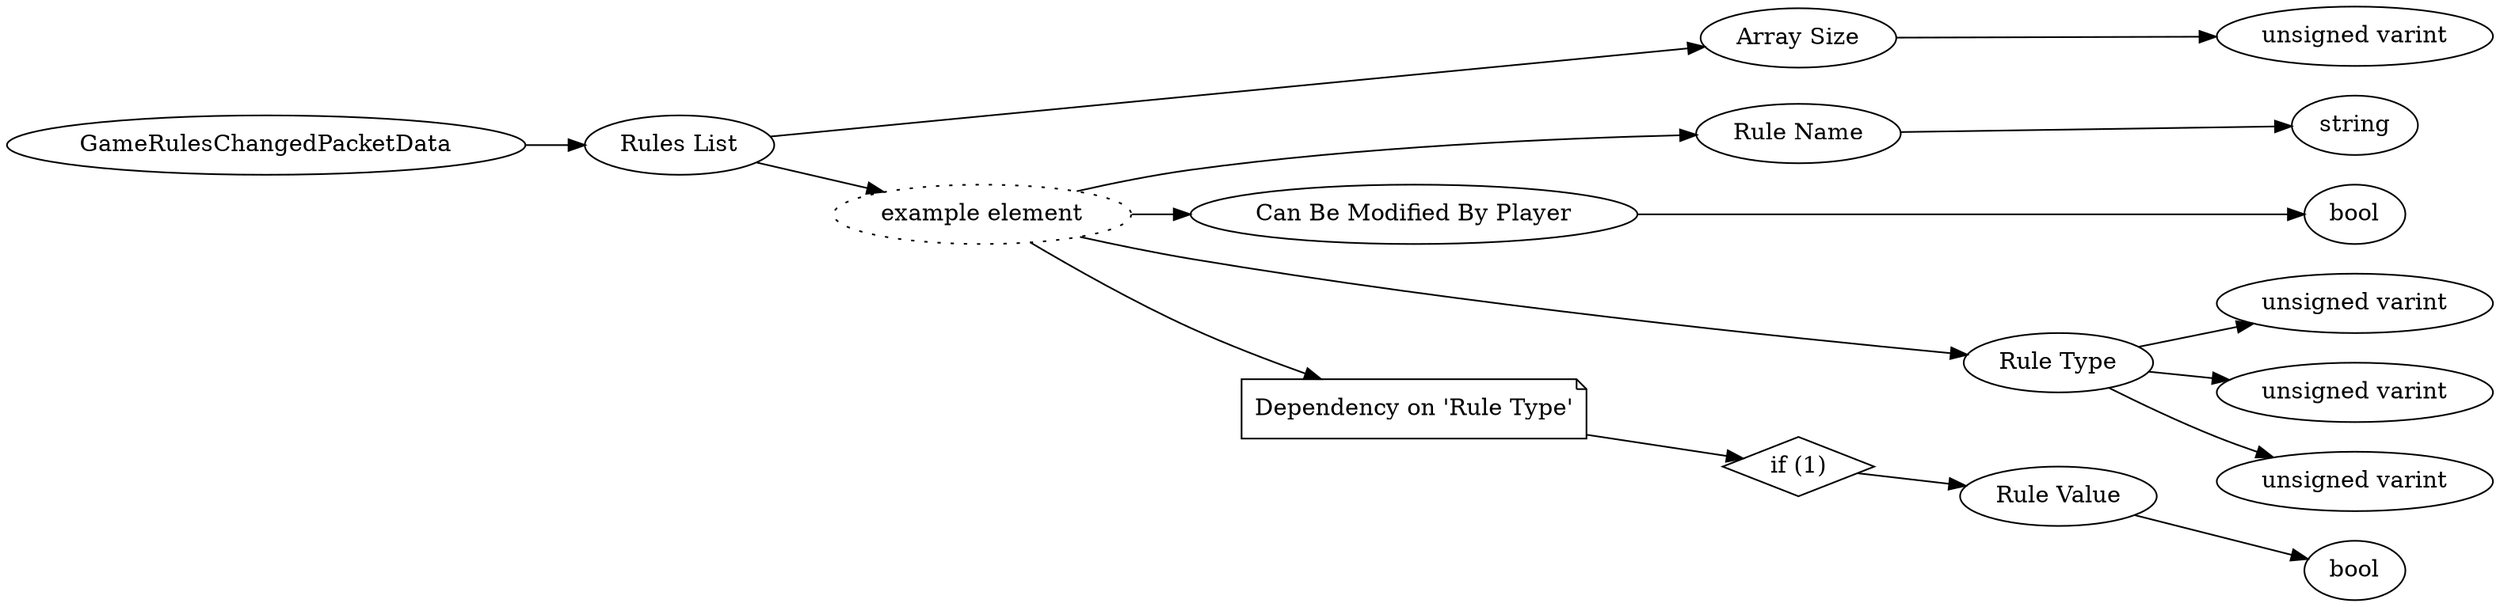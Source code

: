 digraph "GameRulesChangedPacketData" {
rankdir = LR
1
1 -> 2
2 -> 3
3 -> 4
2 -> 5
5 -> 6
6 -> 7
5 -> 8
8 -> 9
5 -> 10
10 -> 11
10 -> 16
10 -> 17
5 -> 12
12 -> 13
13 -> 14
14 -> 15

1 [label="GameRulesChangedPacketData",comment="name: \"GameRulesChangedPacketData\", typeName: \"\", id: 1, branchId: 0, recurseId: -1, attributes: 0, notes: \"\""];
2 [label="Rules List",comment="name: \"Rules List\", typeName: \"\", id: 2, branchId: 0, recurseId: -1, attributes: 8, notes: \"\""];
3 [label="Array Size",comment="name: \"Array Size\", typeName: \"\", id: 3, branchId: 0, recurseId: -1, attributes: 0, notes: \"\""];
4 [label="unsigned varint",comment="name: \"unsigned varint\", typeName: \"\", id: 4, branchId: 0, recurseId: -1, attributes: 512, notes: \"\""];
5 [label="example element",style=dotted,comment="name: \"example element\", typeName: \"\", id: 5, branchId: 0, recurseId: -1, attributes: 16, notes: \"\""];
6 [label="Rule Name",comment="name: \"Rule Name\", typeName: \"\", id: 6, branchId: 0, recurseId: -1, attributes: 0, notes: \"\""];
7 [label="string",comment="name: \"string\", typeName: \"\", id: 7, branchId: 0, recurseId: -1, attributes: 512, notes: \"\""];
8 [label="Can Be Modified By Player",comment="name: \"Can Be Modified By Player\", typeName: \"\", id: 8, branchId: 0, recurseId: -1, attributes: 0, notes: \"\""];
9 [label="bool",comment="name: \"bool\", typeName: \"\", id: 9, branchId: 0, recurseId: -1, attributes: 512, notes: \"\""];
10 [label="Rule Type",comment="name: \"Rule Type\", typeName: \"\", id: 10, branchId: 0, recurseId: -1, attributes: 0, notes: \"\""];
11 [label="unsigned varint",comment="name: \"unsigned varint\", typeName: \"\", id: 11, branchId: 0, recurseId: -1, attributes: 512, notes: \"\""];
16 [label="unsigned varint",comment="name: \"unsigned varint\", typeName: \"\", id: 16, branchId: 0, recurseId: -1, attributes: 512, notes: \"\""];
17 [label="unsigned varint",comment="name: \"unsigned varint\", typeName: \"\", id: 17, branchId: 0, recurseId: -1, attributes: 512, notes: \"\""];
12 [label="Dependency on 'Rule Type'",shape=note,comment="name: \"Dependency on 'Rule Type'\", typeName: \"\", id: 12, branchId: 0, recurseId: -1, attributes: 2, notes: \"\""];
13 [label="if (1)",shape=diamond,comment="name: \"if (1)\", typeName: \"\", id: 13, branchId: 1, recurseId: -1, attributes: 4, notes: \"\""];
14 [label="Rule Value",comment="name: \"Rule Value\", typeName: \"\", id: 14, branchId: 0, recurseId: -1, attributes: 0, notes: \"\""];
15 [label="bool",comment="name: \"bool\", typeName: \"\", id: 15, branchId: 0, recurseId: -1, attributes: 512, notes: \"\""];
{ rank = max;4;7;9;11;16;17;15}

}
